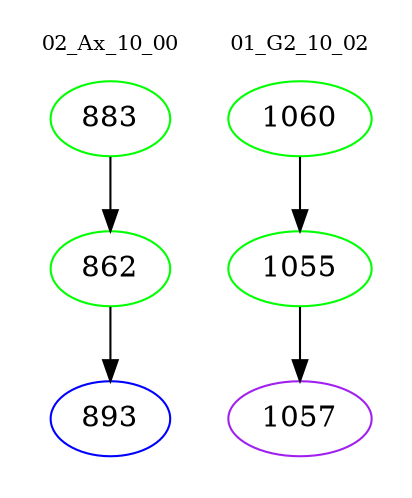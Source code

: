 digraph{
subgraph cluster_0 {
color = white
label = "02_Ax_10_00";
fontsize=10;
T0_883 [label="883", color="green"]
T0_883 -> T0_862 [color="black"]
T0_862 [label="862", color="green"]
T0_862 -> T0_893 [color="black"]
T0_893 [label="893", color="blue"]
}
subgraph cluster_1 {
color = white
label = "01_G2_10_02";
fontsize=10;
T1_1060 [label="1060", color="green"]
T1_1060 -> T1_1055 [color="black"]
T1_1055 [label="1055", color="green"]
T1_1055 -> T1_1057 [color="black"]
T1_1057 [label="1057", color="purple"]
}
}
